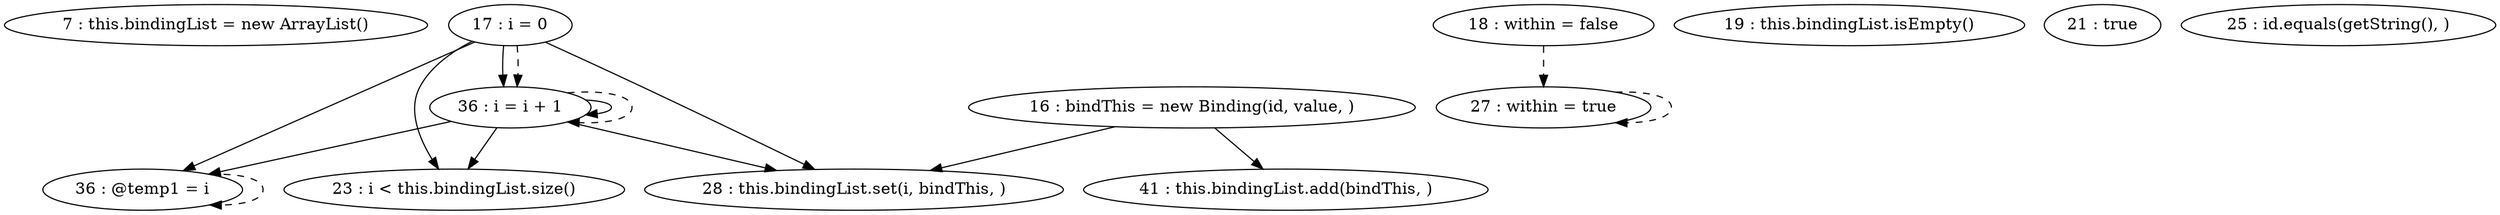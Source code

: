 digraph G {
"7 : this.bindingList = new ArrayList()"
"16 : bindThis = new Binding(id, value, )"
"16 : bindThis = new Binding(id, value, )" -> "28 : this.bindingList.set(i, bindThis, )"
"16 : bindThis = new Binding(id, value, )" -> "41 : this.bindingList.add(bindThis, )"
"17 : i = 0"
"17 : i = 0" -> "36 : i = i + 1"
"17 : i = 0" -> "28 : this.bindingList.set(i, bindThis, )"
"17 : i = 0" -> "36 : @temp1 = i"
"17 : i = 0" -> "23 : i < this.bindingList.size()"
"17 : i = 0" -> "36 : i = i + 1" [style=dashed]
"18 : within = false"
"18 : within = false" -> "27 : within = true" [style=dashed]
"19 : this.bindingList.isEmpty()"
"21 : true"
"23 : i < this.bindingList.size()"
"25 : id.equals(getString(), )"
"27 : within = true"
"27 : within = true" -> "27 : within = true" [style=dashed]
"28 : this.bindingList.set(i, bindThis, )"
"36 : @temp1 = i"
"36 : @temp1 = i" -> "36 : @temp1 = i" [style=dashed]
"36 : i = i + 1"
"36 : i = i + 1" -> "36 : i = i + 1"
"36 : i = i + 1" -> "28 : this.bindingList.set(i, bindThis, )"
"36 : i = i + 1" -> "36 : @temp1 = i"
"36 : i = i + 1" -> "23 : i < this.bindingList.size()"
"36 : i = i + 1" -> "36 : i = i + 1" [style=dashed]
"21 : true"
"41 : this.bindingList.add(bindThis, )"
}